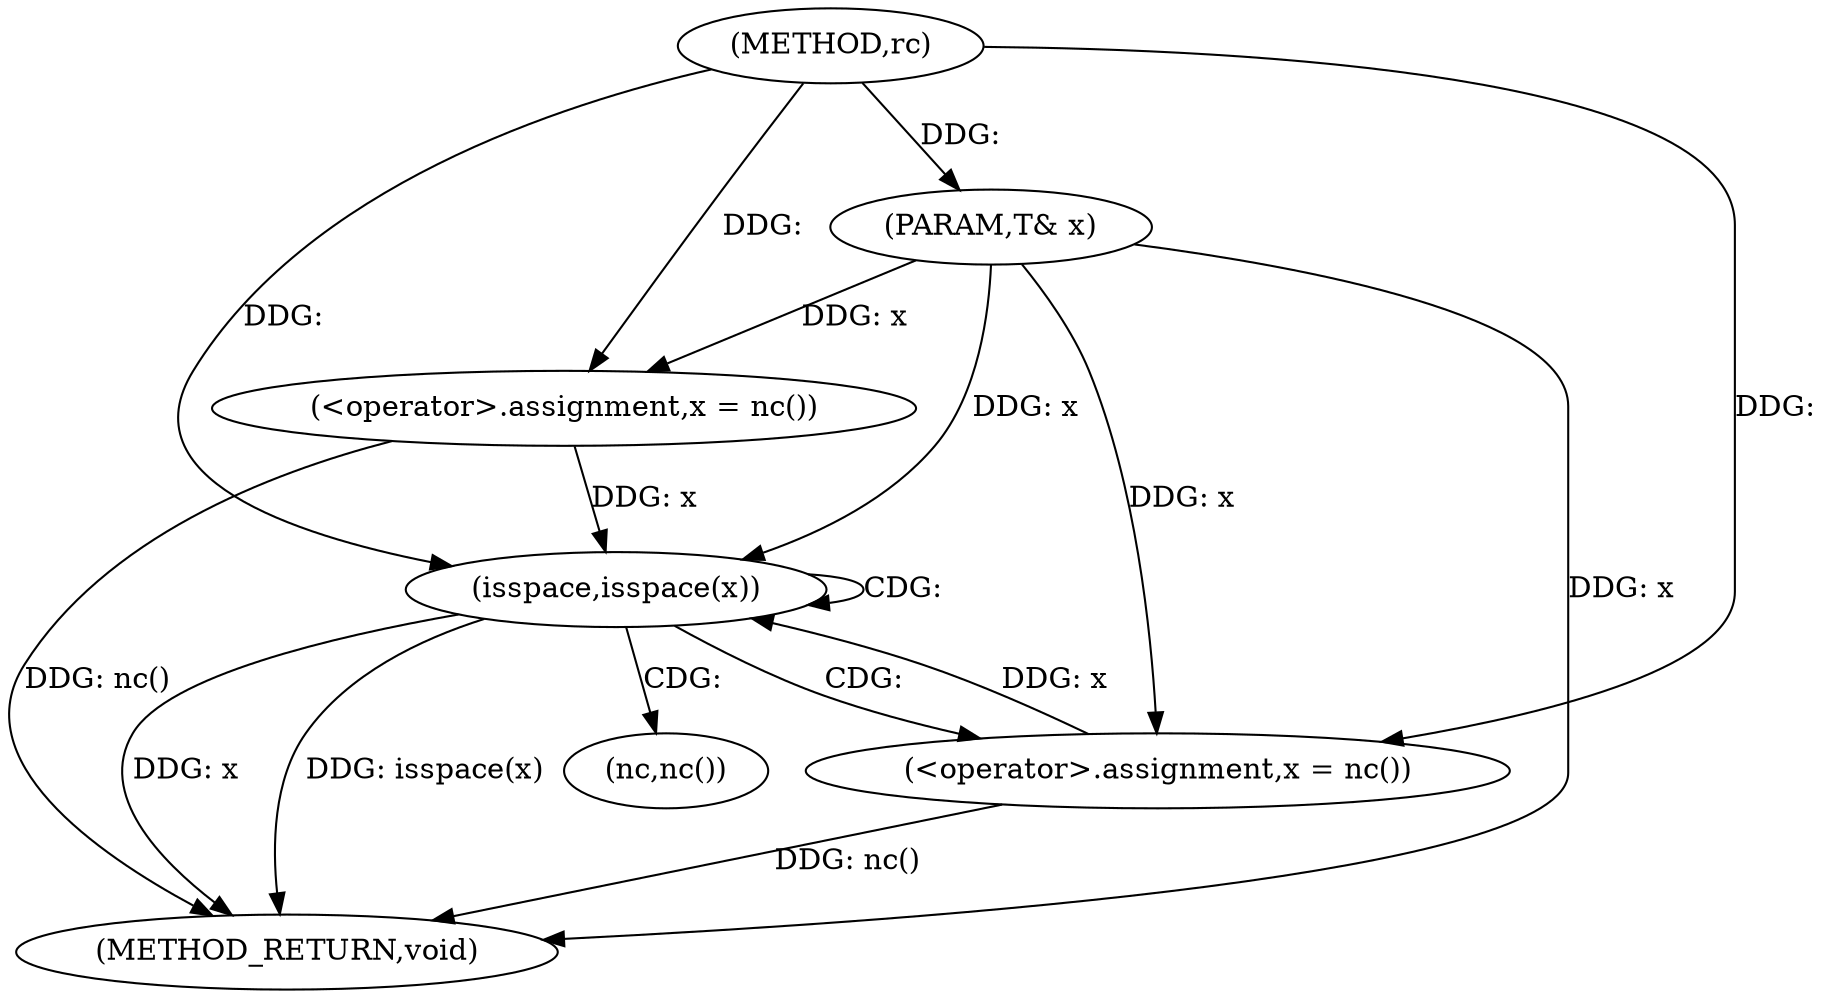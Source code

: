 digraph "rc" {  
"1000180" [label = "(METHOD,rc)" ]
"1000192" [label = "(METHOD_RETURN,void)" ]
"1000181" [label = "(PARAM,T& x)" ]
"1000183" [label = "(<operator>.assignment,x = nc())" ]
"1000187" [label = "(isspace,isspace(x))" ]
"1000189" [label = "(<operator>.assignment,x = nc())" ]
"1000191" [label = "(nc,nc())" ]
  "1000181" -> "1000192"  [ label = "DDG: x"] 
  "1000183" -> "1000192"  [ label = "DDG: nc()"] 
  "1000187" -> "1000192"  [ label = "DDG: x"] 
  "1000187" -> "1000192"  [ label = "DDG: isspace(x)"] 
  "1000189" -> "1000192"  [ label = "DDG: nc()"] 
  "1000180" -> "1000181"  [ label = "DDG: "] 
  "1000180" -> "1000183"  [ label = "DDG: "] 
  "1000181" -> "1000183"  [ label = "DDG: x"] 
  "1000180" -> "1000189"  [ label = "DDG: "] 
  "1000183" -> "1000187"  [ label = "DDG: x"] 
  "1000189" -> "1000187"  [ label = "DDG: x"] 
  "1000181" -> "1000187"  [ label = "DDG: x"] 
  "1000180" -> "1000187"  [ label = "DDG: "] 
  "1000181" -> "1000189"  [ label = "DDG: x"] 
  "1000187" -> "1000191"  [ label = "CDG: "] 
  "1000187" -> "1000187"  [ label = "CDG: "] 
  "1000187" -> "1000189"  [ label = "CDG: "] 
}
